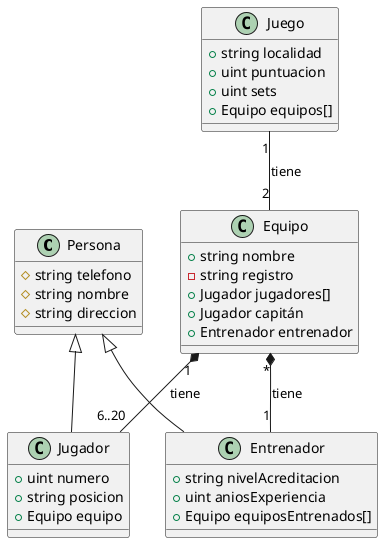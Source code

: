 @startuml classDiagram

class Persona {
  # string telefono
  # string nombre 
  # string direccion

}

class Jugador {
  + uint numero
  + string posicion
  + Equipo equipo
}

class Entrenador {
  + string nivelAcreditacion
  + uint aniosExperiencia
  + Equipo equiposEntrenados[]
}

class Equipo {
  + string nombre
  - string registro
  + Jugador jugadores[]
  + Jugador capitán
  + Entrenador entrenador
}

class Juego {
  + string localidad
  + uint puntuacion
  + uint sets
  + Equipo equipos[] 
}


Equipo "*" *-- "1" Entrenador : tiene
Juego "1" -- "2" Equipo : tiene
Equipo "1" *-- "6..20" Jugador : tiene
Persona <|-- Jugador
Persona <|-- Entrenador
@enduml